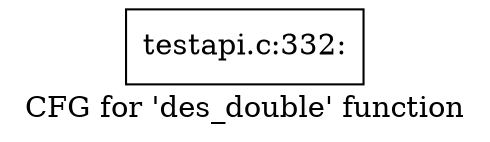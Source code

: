 digraph "CFG for 'des_double' function" {
	label="CFG for 'des_double' function";

	Node0x5984d30 [shape=record,label="{testapi.c:332:}"];
}
